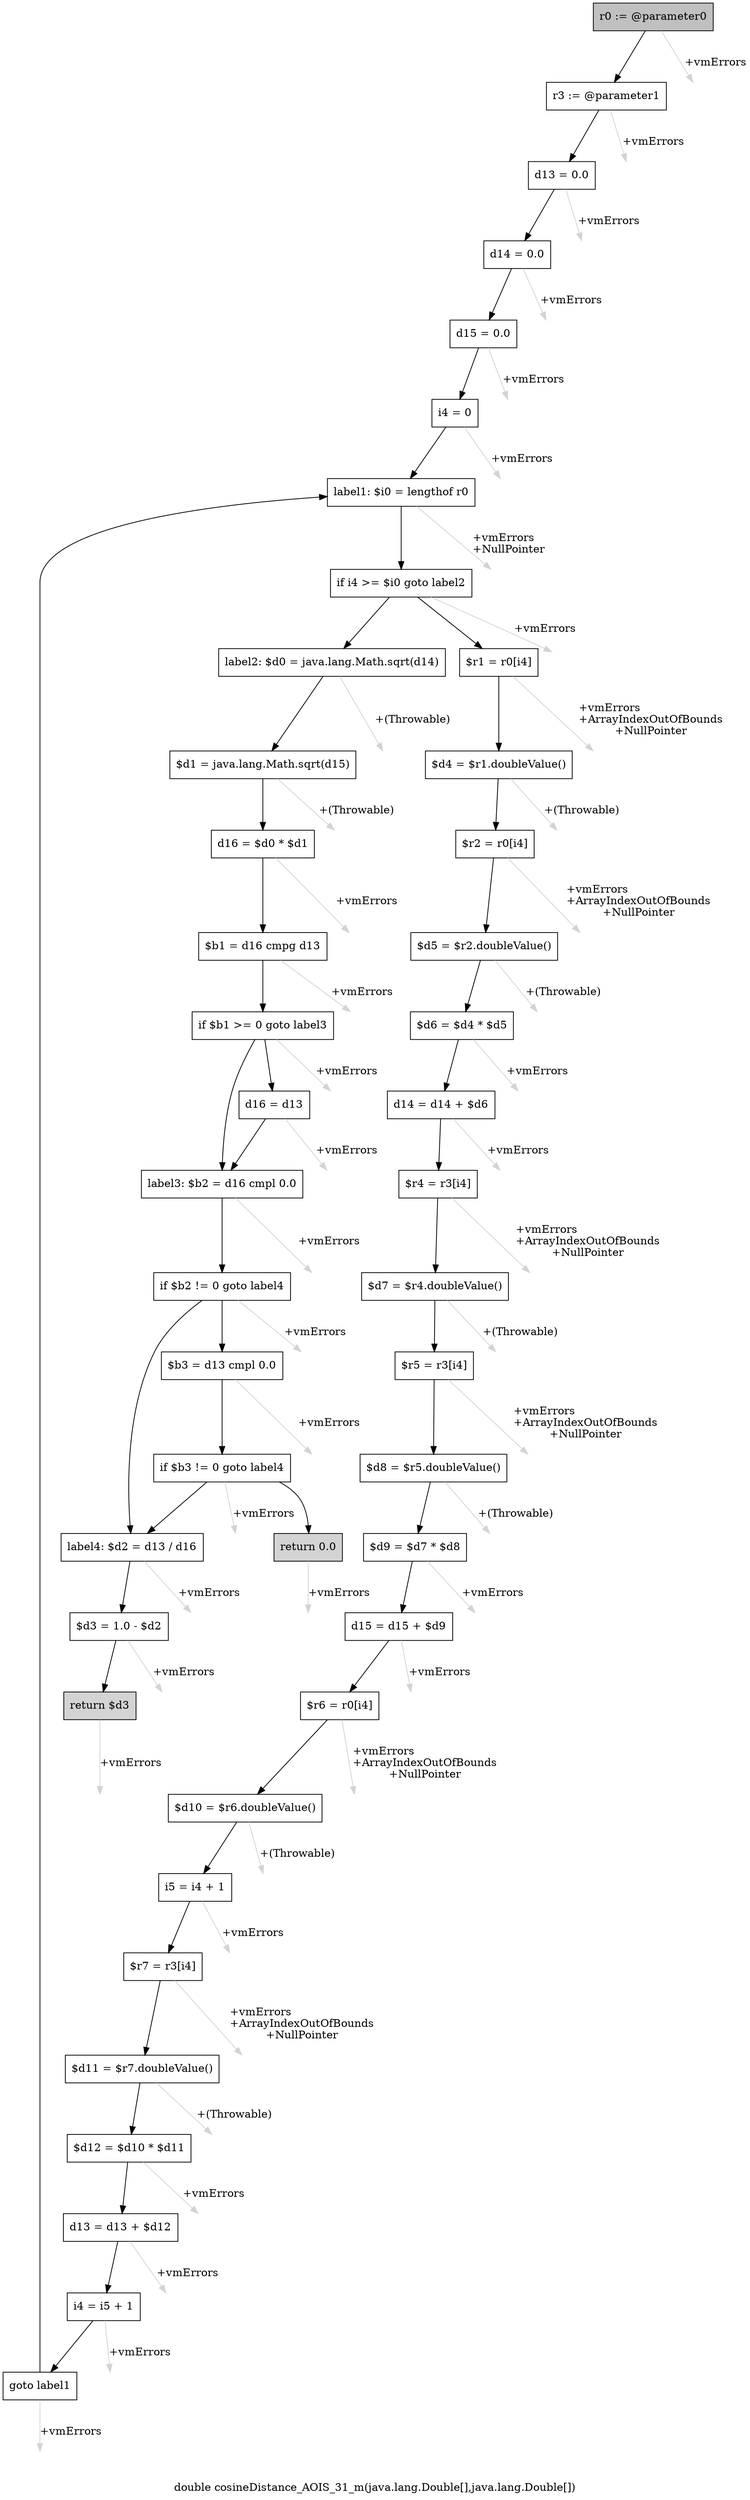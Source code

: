 digraph "double cosineDistance_AOIS_31_m(java.lang.Double[],java.lang.Double[])" {
    label="double cosineDistance_AOIS_31_m(java.lang.Double[],java.lang.Double[])";
    node [shape=box];
    "0" [style=filled,fillcolor=gray,label="r0 := @parameter0",];
    "1" [label="r3 := @parameter1",];
    "0"->"1" [color=black,];
    "43" [style=invis,label="Esc",];
    "0"->"43" [color=lightgray,label="\l+vmErrors",];
    "2" [label="d13 = 0.0",];
    "1"->"2" [color=black,];
    "44" [style=invis,label="Esc",];
    "1"->"44" [color=lightgray,label="\l+vmErrors",];
    "3" [label="d14 = 0.0",];
    "2"->"3" [color=black,];
    "45" [style=invis,label="Esc",];
    "2"->"45" [color=lightgray,label="\l+vmErrors",];
    "4" [label="d15 = 0.0",];
    "3"->"4" [color=black,];
    "46" [style=invis,label="Esc",];
    "3"->"46" [color=lightgray,label="\l+vmErrors",];
    "5" [label="i4 = 0",];
    "4"->"5" [color=black,];
    "47" [style=invis,label="Esc",];
    "4"->"47" [color=lightgray,label="\l+vmErrors",];
    "6" [label="label1: $i0 = lengthof r0",];
    "5"->"6" [color=black,];
    "48" [style=invis,label="Esc",];
    "5"->"48" [color=lightgray,label="\l+vmErrors",];
    "7" [label="if i4 >= $i0 goto label2",];
    "6"->"7" [color=black,];
    "49" [style=invis,label="Esc",];
    "6"->"49" [color=lightgray,label="\l+vmErrors\l+NullPointer",];
    "8" [label="$r1 = r0[i4]",];
    "7"->"8" [color=black,];
    "29" [label="label2: $d0 = java.lang.Math.sqrt(d14)",];
    "7"->"29" [color=black,];
    "50" [style=invis,label="Esc",];
    "7"->"50" [color=lightgray,label="\l+vmErrors",];
    "9" [label="$d4 = $r1.doubleValue()",];
    "8"->"9" [color=black,];
    "51" [style=invis,label="Esc",];
    "8"->"51" [color=lightgray,label="\l+vmErrors\l+ArrayIndexOutOfBounds\l+NullPointer",];
    "10" [label="$r2 = r0[i4]",];
    "9"->"10" [color=black,];
    "52" [style=invis,label="Esc",];
    "9"->"52" [color=lightgray,label="\l+(Throwable)",];
    "11" [label="$d5 = $r2.doubleValue()",];
    "10"->"11" [color=black,];
    "53" [style=invis,label="Esc",];
    "10"->"53" [color=lightgray,label="\l+vmErrors\l+ArrayIndexOutOfBounds\l+NullPointer",];
    "12" [label="$d6 = $d4 * $d5",];
    "11"->"12" [color=black,];
    "54" [style=invis,label="Esc",];
    "11"->"54" [color=lightgray,label="\l+(Throwable)",];
    "13" [label="d14 = d14 + $d6",];
    "12"->"13" [color=black,];
    "55" [style=invis,label="Esc",];
    "12"->"55" [color=lightgray,label="\l+vmErrors",];
    "14" [label="$r4 = r3[i4]",];
    "13"->"14" [color=black,];
    "56" [style=invis,label="Esc",];
    "13"->"56" [color=lightgray,label="\l+vmErrors",];
    "15" [label="$d7 = $r4.doubleValue()",];
    "14"->"15" [color=black,];
    "57" [style=invis,label="Esc",];
    "14"->"57" [color=lightgray,label="\l+vmErrors\l+ArrayIndexOutOfBounds\l+NullPointer",];
    "16" [label="$r5 = r3[i4]",];
    "15"->"16" [color=black,];
    "58" [style=invis,label="Esc",];
    "15"->"58" [color=lightgray,label="\l+(Throwable)",];
    "17" [label="$d8 = $r5.doubleValue()",];
    "16"->"17" [color=black,];
    "59" [style=invis,label="Esc",];
    "16"->"59" [color=lightgray,label="\l+vmErrors\l+ArrayIndexOutOfBounds\l+NullPointer",];
    "18" [label="$d9 = $d7 * $d8",];
    "17"->"18" [color=black,];
    "60" [style=invis,label="Esc",];
    "17"->"60" [color=lightgray,label="\l+(Throwable)",];
    "19" [label="d15 = d15 + $d9",];
    "18"->"19" [color=black,];
    "61" [style=invis,label="Esc",];
    "18"->"61" [color=lightgray,label="\l+vmErrors",];
    "20" [label="$r6 = r0[i4]",];
    "19"->"20" [color=black,];
    "62" [style=invis,label="Esc",];
    "19"->"62" [color=lightgray,label="\l+vmErrors",];
    "21" [label="$d10 = $r6.doubleValue()",];
    "20"->"21" [color=black,];
    "63" [style=invis,label="Esc",];
    "20"->"63" [color=lightgray,label="\l+vmErrors\l+ArrayIndexOutOfBounds\l+NullPointer",];
    "22" [label="i5 = i4 + 1",];
    "21"->"22" [color=black,];
    "64" [style=invis,label="Esc",];
    "21"->"64" [color=lightgray,label="\l+(Throwable)",];
    "23" [label="$r7 = r3[i4]",];
    "22"->"23" [color=black,];
    "65" [style=invis,label="Esc",];
    "22"->"65" [color=lightgray,label="\l+vmErrors",];
    "24" [label="$d11 = $r7.doubleValue()",];
    "23"->"24" [color=black,];
    "66" [style=invis,label="Esc",];
    "23"->"66" [color=lightgray,label="\l+vmErrors\l+ArrayIndexOutOfBounds\l+NullPointer",];
    "25" [label="$d12 = $d10 * $d11",];
    "24"->"25" [color=black,];
    "67" [style=invis,label="Esc",];
    "24"->"67" [color=lightgray,label="\l+(Throwable)",];
    "26" [label="d13 = d13 + $d12",];
    "25"->"26" [color=black,];
    "68" [style=invis,label="Esc",];
    "25"->"68" [color=lightgray,label="\l+vmErrors",];
    "27" [label="i4 = i5 + 1",];
    "26"->"27" [color=black,];
    "69" [style=invis,label="Esc",];
    "26"->"69" [color=lightgray,label="\l+vmErrors",];
    "28" [label="goto label1",];
    "27"->"28" [color=black,];
    "70" [style=invis,label="Esc",];
    "27"->"70" [color=lightgray,label="\l+vmErrors",];
    "28"->"6" [color=black,];
    "71" [style=invis,label="Esc",];
    "28"->"71" [color=lightgray,label="\l+vmErrors",];
    "30" [label="$d1 = java.lang.Math.sqrt(d15)",];
    "29"->"30" [color=black,];
    "72" [style=invis,label="Esc",];
    "29"->"72" [color=lightgray,label="\l+(Throwable)",];
    "31" [label="d16 = $d0 * $d1",];
    "30"->"31" [color=black,];
    "73" [style=invis,label="Esc",];
    "30"->"73" [color=lightgray,label="\l+(Throwable)",];
    "32" [label="$b1 = d16 cmpg d13",];
    "31"->"32" [color=black,];
    "74" [style=invis,label="Esc",];
    "31"->"74" [color=lightgray,label="\l+vmErrors",];
    "33" [label="if $b1 >= 0 goto label3",];
    "32"->"33" [color=black,];
    "75" [style=invis,label="Esc",];
    "32"->"75" [color=lightgray,label="\l+vmErrors",];
    "34" [label="d16 = d13",];
    "33"->"34" [color=black,];
    "35" [label="label3: $b2 = d16 cmpl 0.0",];
    "33"->"35" [color=black,];
    "76" [style=invis,label="Esc",];
    "33"->"76" [color=lightgray,label="\l+vmErrors",];
    "34"->"35" [color=black,];
    "77" [style=invis,label="Esc",];
    "34"->"77" [color=lightgray,label="\l+vmErrors",];
    "36" [label="if $b2 != 0 goto label4",];
    "35"->"36" [color=black,];
    "78" [style=invis,label="Esc",];
    "35"->"78" [color=lightgray,label="\l+vmErrors",];
    "37" [label="$b3 = d13 cmpl 0.0",];
    "36"->"37" [color=black,];
    "40" [label="label4: $d2 = d13 / d16",];
    "36"->"40" [color=black,];
    "79" [style=invis,label="Esc",];
    "36"->"79" [color=lightgray,label="\l+vmErrors",];
    "38" [label="if $b3 != 0 goto label4",];
    "37"->"38" [color=black,];
    "80" [style=invis,label="Esc",];
    "37"->"80" [color=lightgray,label="\l+vmErrors",];
    "39" [style=filled,fillcolor=lightgray,label="return 0.0",];
    "38"->"39" [color=black,];
    "38"->"40" [color=black,];
    "81" [style=invis,label="Esc",];
    "38"->"81" [color=lightgray,label="\l+vmErrors",];
    "82" [style=invis,label="Esc",];
    "39"->"82" [color=lightgray,label="\l+vmErrors",];
    "41" [label="$d3 = 1.0 - $d2",];
    "40"->"41" [color=black,];
    "83" [style=invis,label="Esc",];
    "40"->"83" [color=lightgray,label="\l+vmErrors",];
    "42" [style=filled,fillcolor=lightgray,label="return $d3",];
    "41"->"42" [color=black,];
    "84" [style=invis,label="Esc",];
    "41"->"84" [color=lightgray,label="\l+vmErrors",];
    "85" [style=invis,label="Esc",];
    "42"->"85" [color=lightgray,label="\l+vmErrors",];
}
